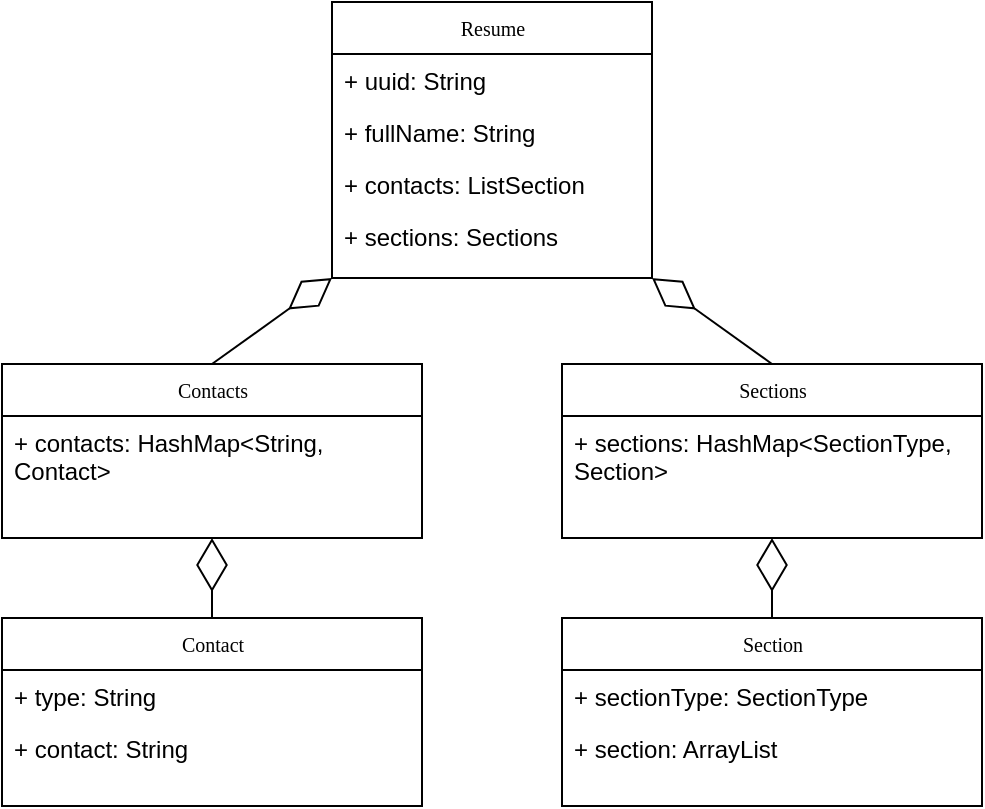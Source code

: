 <mxfile version="20.8.10" type="device" pages="3"><diagram name="v01" id="c4acf3e9-155e-7222-9cf6-157b1a14988f"><mxGraphModel dx="1050" dy="550" grid="1" gridSize="10" guides="1" tooltips="1" connect="1" arrows="1" fold="1" page="1" pageScale="1" pageWidth="850" pageHeight="1100" background="none" math="0" shadow="0"><root><mxCell id="0"/><mxCell id="1" parent="0"/><mxCell id="17acba5748e5396b-20" value="Resume" style="swimlane;html=1;fontStyle=0;childLayout=stackLayout;horizontal=1;startSize=26;fillColor=none;horizontalStack=0;resizeParent=1;resizeLast=0;collapsible=1;marginBottom=0;swimlaneFillColor=#ffffff;rounded=0;shadow=0;comic=0;labelBackgroundColor=none;strokeWidth=1;fontFamily=Verdana;fontSize=10;align=center;" parent="1" vertex="1"><mxGeometry x="345" y="42" width="160" height="138" as="geometry"/></mxCell><mxCell id="17acba5748e5396b-21" value="+ uuid: String" style="text;html=1;strokeColor=none;fillColor=none;align=left;verticalAlign=top;spacingLeft=4;spacingRight=4;whiteSpace=wrap;overflow=hidden;rotatable=0;points=[[0,0.5],[1,0.5]];portConstraint=eastwest;" parent="17acba5748e5396b-20" vertex="1"><mxGeometry y="26" width="160" height="26" as="geometry"/></mxCell><mxCell id="17acba5748e5396b-24" value="+ fullName: String" style="text;html=1;strokeColor=none;fillColor=none;align=left;verticalAlign=top;spacingLeft=4;spacingRight=4;whiteSpace=wrap;overflow=hidden;rotatable=0;points=[[0,0.5],[1,0.5]];portConstraint=eastwest;" parent="17acba5748e5396b-20" vertex="1"><mxGeometry y="52" width="160" height="26" as="geometry"/></mxCell><mxCell id="WMxCPu1k2jJ1rb4h2az1-11" value="+ contacts: ListSection" style="text;html=1;strokeColor=none;fillColor=none;align=left;verticalAlign=top;spacingLeft=4;spacingRight=4;whiteSpace=wrap;overflow=hidden;rotatable=0;points=[[0,0.5],[1,0.5]];portConstraint=eastwest;" parent="17acba5748e5396b-20" vertex="1"><mxGeometry y="78" width="160" height="26" as="geometry"/></mxCell><mxCell id="WMxCPu1k2jJ1rb4h2az1-12" value="+ sections: Sections" style="text;html=1;strokeColor=none;fillColor=none;align=left;verticalAlign=top;spacingLeft=4;spacingRight=4;whiteSpace=wrap;overflow=hidden;rotatable=0;points=[[0,0.5],[1,0.5]];portConstraint=eastwest;" parent="17acba5748e5396b-20" vertex="1"><mxGeometry y="104" width="160" height="26" as="geometry"/></mxCell><mxCell id="17acba5748e5396b-30" value="Contacts" style="swimlane;html=1;fontStyle=0;childLayout=stackLayout;horizontal=1;startSize=26;fillColor=none;horizontalStack=0;resizeParent=1;resizeLast=0;collapsible=1;marginBottom=0;swimlaneFillColor=#ffffff;rounded=0;shadow=0;comic=0;labelBackgroundColor=none;strokeWidth=1;fontFamily=Verdana;fontSize=10;align=center;" parent="1" vertex="1"><mxGeometry x="180" y="223" width="210" height="87" as="geometry"><mxRectangle x="30" y="160" width="90" height="30" as="alternateBounds"/></mxGeometry></mxCell><mxCell id="17acba5748e5396b-31" value="+ contacts: HashMap&amp;lt;String, Contact&amp;gt;" style="text;html=1;strokeColor=none;fillColor=none;align=left;verticalAlign=top;spacingLeft=4;spacingRight=4;whiteSpace=wrap;overflow=hidden;rotatable=0;points=[[0,0.5],[1,0.5]];portConstraint=eastwest;" parent="17acba5748e5396b-30" vertex="1"><mxGeometry y="26" width="210" height="44" as="geometry"/></mxCell><mxCell id="WMxCPu1k2jJ1rb4h2az1-16" value="" style="endArrow=diamondThin;endFill=0;endSize=24;html=1;rounded=0;exitX=0.5;exitY=0;exitDx=0;exitDy=0;entryX=0;entryY=1;entryDx=0;entryDy=0;" parent="1" source="17acba5748e5396b-30" target="17acba5748e5396b-20" edge="1"><mxGeometry width="160" relative="1" as="geometry"><mxPoint x="210" y="190" as="sourcePoint"/><mxPoint x="410" y="200" as="targetPoint"/><Array as="points"/></mxGeometry></mxCell><mxCell id="WMxCPu1k2jJ1rb4h2az1-17" value="" style="endArrow=diamondThin;endFill=0;endSize=24;html=1;rounded=0;entryX=1;entryY=1;entryDx=0;entryDy=0;exitX=0.5;exitY=0;exitDx=0;exitDy=0;" parent="1" source="WMxCPu1k2jJ1rb4h2az1-29" target="17acba5748e5396b-20" edge="1"><mxGeometry width="160" relative="1" as="geometry"><mxPoint x="550" y="220" as="sourcePoint"/><mxPoint x="490" y="180" as="targetPoint"/><Array as="points"/></mxGeometry></mxCell><mxCell id="WMxCPu1k2jJ1rb4h2az1-18" value="Contact" style="swimlane;html=1;fontStyle=0;childLayout=stackLayout;horizontal=1;startSize=26;fillColor=none;horizontalStack=0;resizeParent=1;resizeLast=0;collapsible=1;marginBottom=0;swimlaneFillColor=#ffffff;rounded=0;shadow=0;comic=0;labelBackgroundColor=none;strokeWidth=1;fontFamily=Verdana;fontSize=10;align=center;" parent="1" vertex="1"><mxGeometry x="180" y="350" width="210" height="94" as="geometry"><mxRectangle x="30" y="160" width="90" height="30" as="alternateBounds"/></mxGeometry></mxCell><mxCell id="WMxCPu1k2jJ1rb4h2az1-23" value="+ type: String" style="text;html=1;strokeColor=none;fillColor=none;align=left;verticalAlign=top;spacingLeft=4;spacingRight=4;whiteSpace=wrap;overflow=hidden;rotatable=0;points=[[0,0.5],[1,0.5]];portConstraint=eastwest;" parent="WMxCPu1k2jJ1rb4h2az1-18" vertex="1"><mxGeometry y="26" width="210" height="26" as="geometry"/></mxCell><mxCell id="WMxCPu1k2jJ1rb4h2az1-24" value="+ contact: String" style="text;html=1;strokeColor=none;fillColor=none;align=left;verticalAlign=top;spacingLeft=4;spacingRight=4;whiteSpace=wrap;overflow=hidden;rotatable=0;points=[[0,0.5],[1,0.5]];portConstraint=eastwest;" parent="WMxCPu1k2jJ1rb4h2az1-18" vertex="1"><mxGeometry y="52" width="210" height="26" as="geometry"/></mxCell><mxCell id="WMxCPu1k2jJ1rb4h2az1-20" value="" style="endArrow=diamondThin;endFill=0;endSize=24;html=1;rounded=0;entryX=0.5;entryY=1;entryDx=0;entryDy=0;" parent="1" source="WMxCPu1k2jJ1rb4h2az1-18" target="17acba5748e5396b-30" edge="1"><mxGeometry width="160" relative="1" as="geometry"><mxPoint x="295" y="233" as="sourcePoint"/><mxPoint x="475" y="183" as="targetPoint"/><Array as="points"/></mxGeometry></mxCell><mxCell id="WMxCPu1k2jJ1rb4h2az1-29" value="Sections" style="swimlane;html=1;fontStyle=0;childLayout=stackLayout;horizontal=1;startSize=26;fillColor=none;horizontalStack=0;resizeParent=1;resizeLast=0;collapsible=1;marginBottom=0;swimlaneFillColor=#ffffff;rounded=0;shadow=0;comic=0;labelBackgroundColor=none;strokeWidth=1;fontFamily=Verdana;fontSize=10;align=center;" parent="1" vertex="1"><mxGeometry x="460" y="223" width="210" height="87" as="geometry"><mxRectangle x="30" y="160" width="90" height="30" as="alternateBounds"/></mxGeometry></mxCell><mxCell id="WMxCPu1k2jJ1rb4h2az1-32" value="+ sections: HashMap&amp;lt;SectionType, Section&amp;gt;" style="text;html=1;strokeColor=none;fillColor=none;align=left;verticalAlign=top;spacingLeft=4;spacingRight=4;whiteSpace=wrap;overflow=hidden;rotatable=0;points=[[0,0.5],[1,0.5]];portConstraint=eastwest;" parent="WMxCPu1k2jJ1rb4h2az1-29" vertex="1"><mxGeometry y="26" width="210" height="44" as="geometry"/></mxCell><mxCell id="WMxCPu1k2jJ1rb4h2az1-36" value="Section" style="swimlane;html=1;fontStyle=0;childLayout=stackLayout;horizontal=1;startSize=26;fillColor=none;horizontalStack=0;resizeParent=1;resizeLast=0;collapsible=1;marginBottom=0;swimlaneFillColor=#ffffff;rounded=0;shadow=0;comic=0;labelBackgroundColor=none;strokeWidth=1;fontFamily=Verdana;fontSize=10;align=center;" parent="1" vertex="1"><mxGeometry x="460" y="350" width="210" height="94" as="geometry"><mxRectangle x="30" y="160" width="90" height="30" as="alternateBounds"/></mxGeometry></mxCell><mxCell id="WMxCPu1k2jJ1rb4h2az1-37" value="+ sectionType: SectionType" style="text;html=1;strokeColor=none;fillColor=none;align=left;verticalAlign=top;spacingLeft=4;spacingRight=4;whiteSpace=wrap;overflow=hidden;rotatable=0;points=[[0,0.5],[1,0.5]];portConstraint=eastwest;" parent="WMxCPu1k2jJ1rb4h2az1-36" vertex="1"><mxGeometry y="26" width="210" height="26" as="geometry"/></mxCell><mxCell id="WMxCPu1k2jJ1rb4h2az1-38" value="+ section: ArrayList" style="text;html=1;strokeColor=none;fillColor=none;align=left;verticalAlign=top;spacingLeft=4;spacingRight=4;whiteSpace=wrap;overflow=hidden;rotatable=0;points=[[0,0.5],[1,0.5]];portConstraint=eastwest;" parent="WMxCPu1k2jJ1rb4h2az1-36" vertex="1"><mxGeometry y="52" width="210" height="26" as="geometry"/></mxCell><mxCell id="WMxCPu1k2jJ1rb4h2az1-40" value="" style="endArrow=diamondThin;endFill=0;endSize=24;html=1;rounded=0;exitX=0.5;exitY=0;exitDx=0;exitDy=0;" parent="1" source="WMxCPu1k2jJ1rb4h2az1-36" edge="1"><mxGeometry width="160" relative="1" as="geometry"><mxPoint x="564.66" y="340" as="sourcePoint"/><mxPoint x="565" y="310" as="targetPoint"/><Array as="points"/></mxGeometry></mxCell></root></mxGraphModel></diagram><diagram name="v02" id="24pQuVDfdqvnhQDjrCsb"><mxGraphModel dx="1050" dy="550" grid="1" gridSize="10" guides="1" tooltips="1" connect="1" arrows="1" fold="1" page="1" pageScale="1" pageWidth="850" pageHeight="1100" background="none" math="0" shadow="0"><root><mxCell id="WYB06eppKMOOPyUM7p2Y-0"/><mxCell id="WYB06eppKMOOPyUM7p2Y-1" parent="WYB06eppKMOOPyUM7p2Y-0"/><mxCell id="WYB06eppKMOOPyUM7p2Y-2" value="Resume" style="swimlane;html=1;fontStyle=0;childLayout=stackLayout;horizontal=1;startSize=26;fillColor=none;horizontalStack=0;resizeParent=1;resizeLast=0;collapsible=1;marginBottom=0;swimlaneFillColor=#ffffff;rounded=0;shadow=0;comic=0;labelBackgroundColor=none;strokeWidth=1;fontFamily=Verdana;fontSize=10;align=center;" parent="WYB06eppKMOOPyUM7p2Y-1" vertex="1"><mxGeometry x="40" y="42" width="150" height="138" as="geometry"/></mxCell><mxCell id="WYB06eppKMOOPyUM7p2Y-3" value="+ uuid: String" style="text;html=1;strokeColor=none;fillColor=none;align=left;verticalAlign=top;spacingLeft=4;spacingRight=4;whiteSpace=wrap;overflow=hidden;rotatable=0;points=[[0,0.5],[1,0.5]];portConstraint=eastwest;" parent="WYB06eppKMOOPyUM7p2Y-2" vertex="1"><mxGeometry y="26" width="150" height="26" as="geometry"/></mxCell><mxCell id="WYB06eppKMOOPyUM7p2Y-4" value="+ fullName: String" style="text;html=1;strokeColor=none;fillColor=none;align=left;verticalAlign=top;spacingLeft=4;spacingRight=4;whiteSpace=wrap;overflow=hidden;rotatable=0;points=[[0,0.5],[1,0.5]];portConstraint=eastwest;" parent="WYB06eppKMOOPyUM7p2Y-2" vertex="1"><mxGeometry y="52" width="150" height="26" as="geometry"/></mxCell><mxCell id="WYB06eppKMOOPyUM7p2Y-5" value="+ contacts: ArrayList" style="text;html=1;strokeColor=none;fillColor=none;align=left;verticalAlign=top;spacingLeft=4;spacingRight=4;whiteSpace=wrap;overflow=hidden;rotatable=0;points=[[0,0.5],[1,0.5]];portConstraint=eastwest;" parent="WYB06eppKMOOPyUM7p2Y-2" vertex="1"><mxGeometry y="78" width="150" height="26" as="geometry"/></mxCell><mxCell id="WYB06eppKMOOPyUM7p2Y-6" value="+ sections: HashMap" style="text;html=1;strokeColor=none;fillColor=none;align=left;verticalAlign=top;spacingLeft=4;spacingRight=4;whiteSpace=wrap;overflow=hidden;rotatable=0;points=[[0,0.5],[1,0.5]];portConstraint=eastwest;" parent="WYB06eppKMOOPyUM7p2Y-2" vertex="1"><mxGeometry y="104" width="150" height="26" as="geometry"/></mxCell><mxCell id="bOl2B4faH_N18Sl4Q-fb-0" value="" style="endArrow=diamondThin;endFill=1;endSize=24;html=1;rounded=0;exitX=0;exitY=0.5;exitDx=0;exitDy=0;" parent="WYB06eppKMOOPyUM7p2Y-1" source="bOl2B4faH_N18Sl4Q-fb-7" edge="1"><mxGeometry width="160" relative="1" as="geometry"><mxPoint x="119.4" y="84.148" as="sourcePoint"/><mxPoint x="190" y="130" as="targetPoint"/><Array as="points"><mxPoint x="220" y="57"/><mxPoint x="220" y="130"/></Array></mxGeometry></mxCell><mxCell id="bOl2B4faH_N18Sl4Q-fb-1" value="ListSection" style="swimlane;html=1;fontStyle=0;childLayout=stackLayout;horizontal=1;startSize=26;fillColor=none;horizontalStack=0;resizeParent=1;resizeLast=0;collapsible=1;marginBottom=0;swimlaneFillColor=#ffffff;rounded=0;shadow=0;comic=0;labelBackgroundColor=none;strokeWidth=1;fontFamily=Verdana;fontSize=10;align=center;" parent="WYB06eppKMOOPyUM7p2Y-1" vertex="1"><mxGeometry x="60" y="290" width="160" height="104" as="geometry"><mxRectangle x="30" y="160" width="90" height="30" as="alternateBounds"/></mxGeometry></mxCell><mxCell id="bOl2B4faH_N18Sl4Q-fb-14" value="+ items: ArrayList" style="text;html=1;strokeColor=none;fillColor=none;align=left;verticalAlign=top;spacingLeft=4;spacingRight=4;whiteSpace=wrap;overflow=hidden;rotatable=0;points=[[0,0.5],[1,0.5]];portConstraint=eastwest;" parent="bOl2B4faH_N18Sl4Q-fb-1" vertex="1"><mxGeometry y="26" width="160" height="26" as="geometry"/></mxCell><mxCell id="bOl2B4faH_N18Sl4Q-fb-3" value="AbstractSection" style="swimlane;html=1;fontStyle=0;childLayout=stackLayout;horizontal=1;startSize=26;fillColor=none;horizontalStack=0;resizeParent=1;resizeLast=0;collapsible=1;marginBottom=0;swimlaneFillColor=#ffffff;rounded=0;shadow=0;comic=0;labelBackgroundColor=none;strokeWidth=1;fontFamily=Verdana;fontSize=10;align=center;" parent="WYB06eppKMOOPyUM7p2Y-1" vertex="1"><mxGeometry x="250" y="146" width="120" height="84" as="geometry"><mxRectangle x="30" y="160" width="90" height="30" as="alternateBounds"/></mxGeometry></mxCell><mxCell id="bOl2B4faH_N18Sl4Q-fb-23" value="+ type: SectionType" style="text;html=1;strokeColor=none;fillColor=none;align=left;verticalAlign=top;spacingLeft=4;spacingRight=4;whiteSpace=wrap;overflow=hidden;rotatable=0;points=[[0,0.5],[1,0.5]];portConstraint=eastwest;" parent="bOl2B4faH_N18Sl4Q-fb-3" vertex="1"><mxGeometry y="26" width="120" height="26" as="geometry"/></mxCell><mxCell id="bOl2B4faH_N18Sl4Q-fb-5" value="" style="endArrow=diamondThin;endFill=1;endSize=24;html=1;rounded=0;entryX=1;entryY=0.5;entryDx=0;entryDy=0;exitX=-0.008;exitY=0.144;exitDx=0;exitDy=0;exitPerimeter=0;" parent="WYB06eppKMOOPyUM7p2Y-1" source="bOl2B4faH_N18Sl4Q-fb-3" target="WYB06eppKMOOPyUM7p2Y-6" edge="1"><mxGeometry width="160" relative="1" as="geometry"><mxPoint x="270" y="160" as="sourcePoint"/><mxPoint x="460" y="170" as="targetPoint"/><Array as="points"/></mxGeometry></mxCell><mxCell id="bOl2B4faH_N18Sl4Q-fb-7" value="String" style="html=1;" parent="WYB06eppKMOOPyUM7p2Y-1" vertex="1"><mxGeometry x="250" y="42" width="120" height="30" as="geometry"/></mxCell><mxCell id="bOl2B4faH_N18Sl4Q-fb-8" value="Extends" style="endArrow=block;endSize=16;endFill=0;html=1;rounded=0;exitX=0.5;exitY=0;exitDx=0;exitDy=0;" parent="WYB06eppKMOOPyUM7p2Y-1" source="bOl2B4faH_N18Sl4Q-fb-1" edge="1"><mxGeometry width="160" relative="1" as="geometry"><mxPoint x="74" y="300" as="sourcePoint"/><mxPoint x="260" y="230" as="targetPoint"/><Array as="points"><mxPoint x="140" y="260"/><mxPoint x="260" y="260"/></Array></mxGeometry></mxCell><mxCell id="bOl2B4faH_N18Sl4Q-fb-13" value="Extends" style="endArrow=block;endSize=16;endFill=0;html=1;rounded=0;exitX=0.5;exitY=0;exitDx=0;exitDy=0;" parent="WYB06eppKMOOPyUM7p2Y-1" source="bOl2B4faH_N18Sl4Q-fb-18" edge="1"><mxGeometry width="160" relative="1" as="geometry"><mxPoint x="483.64" y="250.522" as="sourcePoint"/><mxPoint x="360" y="230" as="targetPoint"/><Array as="points"><mxPoint x="480" y="260"/><mxPoint x="360" y="260"/></Array></mxGeometry></mxCell><mxCell id="bOl2B4faH_N18Sl4Q-fb-15" value="TextSection" style="swimlane;html=1;fontStyle=0;childLayout=stackLayout;horizontal=1;startSize=26;fillColor=none;horizontalStack=0;resizeParent=1;resizeLast=0;collapsible=1;marginBottom=0;swimlaneFillColor=#ffffff;rounded=0;shadow=0;comic=0;labelBackgroundColor=none;strokeWidth=1;fontFamily=Verdana;fontSize=10;align=center;" parent="WYB06eppKMOOPyUM7p2Y-1" vertex="1"><mxGeometry x="230" y="290" width="160" height="87" as="geometry"><mxRectangle x="30" y="160" width="90" height="30" as="alternateBounds"/></mxGeometry></mxCell><mxCell id="bOl2B4faH_N18Sl4Q-fb-16" value="+ content: Stiring" style="text;html=1;strokeColor=none;fillColor=none;align=left;verticalAlign=top;spacingLeft=4;spacingRight=4;whiteSpace=wrap;overflow=hidden;rotatable=0;points=[[0,0.5],[1,0.5]];portConstraint=eastwest;" parent="bOl2B4faH_N18Sl4Q-fb-15" vertex="1"><mxGeometry y="26" width="160" height="26" as="geometry"/></mxCell><mxCell id="bOl2B4faH_N18Sl4Q-fb-17" value="Extends" style="endArrow=block;endSize=16;endFill=0;html=1;rounded=0;entryX=0.5;entryY=1;entryDx=0;entryDy=0;exitX=0.5;exitY=0;exitDx=0;exitDy=0;" parent="WYB06eppKMOOPyUM7p2Y-1" source="bOl2B4faH_N18Sl4Q-fb-15" target="bOl2B4faH_N18Sl4Q-fb-3" edge="1"><mxGeometry width="160" relative="1" as="geometry"><mxPoint x="150" y="250" as="sourcePoint"/><mxPoint x="310" y="250" as="targetPoint"/></mxGeometry></mxCell><mxCell id="bOl2B4faH_N18Sl4Q-fb-18" value="MapSection" style="swimlane;html=1;fontStyle=0;childLayout=stackLayout;horizontal=1;startSize=26;fillColor=none;horizontalStack=0;resizeParent=1;resizeLast=0;collapsible=1;marginBottom=0;swimlaneFillColor=#ffffff;rounded=0;shadow=0;comic=0;labelBackgroundColor=none;strokeWidth=1;fontFamily=Verdana;fontSize=10;align=center;" parent="WYB06eppKMOOPyUM7p2Y-1" vertex="1"><mxGeometry x="400" y="290" width="160" height="60" as="geometry"><mxRectangle x="30" y="160" width="90" height="30" as="alternateBounds"/></mxGeometry></mxCell><mxCell id="bOl2B4faH_N18Sl4Q-fb-19" value="+ items: HashMap" style="text;html=1;strokeColor=none;fillColor=none;align=left;verticalAlign=top;spacingLeft=4;spacingRight=4;whiteSpace=wrap;overflow=hidden;rotatable=0;points=[[0,0.5],[1,0.5]];portConstraint=eastwest;" parent="bOl2B4faH_N18Sl4Q-fb-18" vertex="1"><mxGeometry y="26" width="160" height="26" as="geometry"/></mxCell><mxCell id="bOl2B4faH_N18Sl4Q-fb-20" value="String" style="html=1;" parent="WYB06eppKMOOPyUM7p2Y-1" vertex="1"><mxGeometry x="60" y="410" width="160" height="30" as="geometry"/></mxCell><mxCell id="bOl2B4faH_N18Sl4Q-fb-21" value="" style="endArrow=diamondThin;endFill=1;endSize=24;html=1;rounded=0;exitX=0.5;exitY=0;exitDx=0;exitDy=0;entryX=0;entryY=0.5;entryDx=0;entryDy=0;" parent="WYB06eppKMOOPyUM7p2Y-1" source="bOl2B4faH_N18Sl4Q-fb-20" target="bOl2B4faH_N18Sl4Q-fb-14" edge="1"><mxGeometry width="160" relative="1" as="geometry"><mxPoint x="130" y="260" as="sourcePoint"/><mxPoint x="290" y="260" as="targetPoint"/><Array as="points"><mxPoint x="140" y="400"/><mxPoint x="30" y="400"/><mxPoint x="30" y="329"/></Array></mxGeometry></mxCell><mxCell id="bOl2B4faH_N18Sl4Q-fb-27" value="Item" style="swimlane;html=1;fontStyle=0;childLayout=stackLayout;horizontal=1;startSize=26;fillColor=none;horizontalStack=0;resizeParent=1;resizeLast=0;collapsible=1;marginBottom=0;swimlaneFillColor=#ffffff;rounded=0;shadow=0;comic=0;labelBackgroundColor=none;strokeWidth=1;fontFamily=Verdana;fontSize=10;align=center;" parent="WYB06eppKMOOPyUM7p2Y-1" vertex="1"><mxGeometry x="400" y="370" width="160" height="100" as="geometry"><mxRectangle x="30" y="160" width="90" height="30" as="alternateBounds"/></mxGeometry></mxCell><mxCell id="bOl2B4faH_N18Sl4Q-fb-28" value="+ textItem: String" style="text;html=1;strokeColor=none;fillColor=none;align=left;verticalAlign=top;spacingLeft=4;spacingRight=4;whiteSpace=wrap;overflow=hidden;rotatable=0;points=[[0,0.5],[1,0.5]];portConstraint=eastwest;" parent="bOl2B4faH_N18Sl4Q-fb-27" vertex="1"><mxGeometry y="26" width="160" height="26" as="geometry"/></mxCell><mxCell id="bOl2B4faH_N18Sl4Q-fb-33" value="+ dataList: DataList" style="text;html=1;strokeColor=none;fillColor=none;align=left;verticalAlign=top;spacingLeft=4;spacingRight=4;whiteSpace=wrap;overflow=hidden;rotatable=0;points=[[0,0.5],[1,0.5]];portConstraint=eastwest;" parent="bOl2B4faH_N18Sl4Q-fb-27" vertex="1"><mxGeometry y="52" width="160" height="26" as="geometry"/></mxCell><mxCell id="bOl2B4faH_N18Sl4Q-fb-34" value="String" style="html=1;" parent="WYB06eppKMOOPyUM7p2Y-1" vertex="1"><mxGeometry x="600" y="394" width="120" height="36" as="geometry"/></mxCell><mxCell id="bOl2B4faH_N18Sl4Q-fb-35" value="" style="endArrow=diamondThin;endFill=1;endSize=24;html=1;rounded=0;entryX=1;entryY=0.5;entryDx=0;entryDy=0;exitX=0;exitY=0.5;exitDx=0;exitDy=0;" parent="WYB06eppKMOOPyUM7p2Y-1" source="bOl2B4faH_N18Sl4Q-fb-34" edge="1"><mxGeometry width="160" relative="1" as="geometry"><mxPoint x="590" y="411" as="sourcePoint"/><mxPoint x="560" y="410.9" as="targetPoint"/><Array as="points"/></mxGeometry></mxCell><mxCell id="bOl2B4faH_N18Sl4Q-fb-37" value="Data" style="html=1;" parent="WYB06eppKMOOPyUM7p2Y-1" vertex="1"><mxGeometry x="600" y="434" width="120" height="36" as="geometry"/></mxCell><mxCell id="bOl2B4faH_N18Sl4Q-fb-38" value="" style="endArrow=diamondThin;endFill=1;endSize=24;html=1;rounded=0;entryX=1;entryY=0.5;entryDx=0;entryDy=0;exitX=0;exitY=0.5;exitDx=0;exitDy=0;" parent="WYB06eppKMOOPyUM7p2Y-1" source="bOl2B4faH_N18Sl4Q-fb-37" edge="1"><mxGeometry width="160" relative="1" as="geometry"><mxPoint x="590" y="451" as="sourcePoint"/><mxPoint x="560" y="450.9" as="targetPoint"/><Array as="points"/></mxGeometry></mxCell><mxCell id="bOl2B4faH_N18Sl4Q-fb-29" value="" style="endArrow=diamondThin;endFill=1;endSize=24;html=1;rounded=0;exitX=0.5;exitY=0;exitDx=0;exitDy=0;entryX=1;entryY=0.5;entryDx=0;entryDy=0;" parent="WYB06eppKMOOPyUM7p2Y-1" source="bOl2B4faH_N18Sl4Q-fb-27" target="bOl2B4faH_N18Sl4Q-fb-19" edge="1"><mxGeometry width="160" relative="1" as="geometry"><mxPoint x="640" y="410" as="sourcePoint"/><mxPoint x="560" y="340" as="targetPoint"/><Array as="points"><mxPoint x="480" y="360"/><mxPoint x="590" y="360"/><mxPoint x="590" y="329"/></Array></mxGeometry></mxCell></root></mxGraphModel></diagram><diagram name="v03" id="4BhNyUoNE5unb8BdPf8I"><mxGraphModel dx="1235" dy="647" grid="1" gridSize="10" guides="1" tooltips="1" connect="1" arrows="1" fold="1" page="1" pageScale="1" pageWidth="850" pageHeight="1100" background="none" math="0" shadow="0"><root><mxCell id="rv9P43z_WU_cr01zuXLr-0"/><mxCell id="rv9P43z_WU_cr01zuXLr-1" parent="rv9P43z_WU_cr01zuXLr-0"/><mxCell id="rv9P43z_WU_cr01zuXLr-2" value="Resume" style="swimlane;html=1;fontStyle=0;childLayout=stackLayout;horizontal=1;startSize=26;fillColor=none;horizontalStack=0;resizeParent=1;resizeLast=0;collapsible=1;marginBottom=0;swimlaneFillColor=#ffffff;rounded=0;shadow=0;comic=0;labelBackgroundColor=none;strokeWidth=1;fontFamily=Verdana;fontSize=10;align=center;" vertex="1" parent="rv9P43z_WU_cr01zuXLr-1"><mxGeometry x="40" y="42" width="270" height="138" as="geometry"/></mxCell><mxCell id="rv9P43z_WU_cr01zuXLr-3" value="+ uuid: String" style="text;html=1;strokeColor=none;fillColor=none;align=left;verticalAlign=top;spacingLeft=4;spacingRight=4;whiteSpace=wrap;overflow=hidden;rotatable=0;points=[[0,0.5],[1,0.5]];portConstraint=eastwest;" vertex="1" parent="rv9P43z_WU_cr01zuXLr-2"><mxGeometry y="26" width="270" height="26" as="geometry"/></mxCell><mxCell id="rv9P43z_WU_cr01zuXLr-4" value="+ fullName: String" style="text;html=1;strokeColor=none;fillColor=none;align=left;verticalAlign=top;spacingLeft=4;spacingRight=4;whiteSpace=wrap;overflow=hidden;rotatable=0;points=[[0,0.5],[1,0.5]];portConstraint=eastwest;" vertex="1" parent="rv9P43z_WU_cr01zuXLr-2"><mxGeometry y="52" width="270" height="26" as="geometry"/></mxCell><mxCell id="rv9P43z_WU_cr01zuXLr-5" value="+ contacts:Map&amp;lt;String, String&amp;gt;" style="text;html=1;strokeColor=none;fillColor=none;align=left;verticalAlign=top;spacingLeft=4;spacingRight=4;whiteSpace=wrap;overflow=hidden;rotatable=0;points=[[0,0.5],[1,0.5]];portConstraint=eastwest;" vertex="1" parent="rv9P43z_WU_cr01zuXLr-2"><mxGeometry y="78" width="270" height="26" as="geometry"/></mxCell><mxCell id="rv9P43z_WU_cr01zuXLr-6" value="+ sections: Map&amp;lt;SectionType, AbstractSection&amp;gt;" style="text;html=1;strokeColor=none;fillColor=none;align=left;verticalAlign=top;spacingLeft=4;spacingRight=4;whiteSpace=wrap;overflow=hidden;rotatable=0;points=[[0,0.5],[1,0.5]];portConstraint=eastwest;" vertex="1" parent="rv9P43z_WU_cr01zuXLr-2"><mxGeometry y="104" width="270" height="26" as="geometry"/></mxCell><mxCell id="rv9P43z_WU_cr01zuXLr-7" value="" style="endArrow=diamondThin;endFill=1;endSize=24;html=1;rounded=0;exitX=0;exitY=0.5;exitDx=0;exitDy=0;entryX=1;entryY=0.5;entryDx=0;entryDy=0;" edge="1" parent="rv9P43z_WU_cr01zuXLr-1" source="rv9P43z_WU_cr01zuXLr-13" target="rv9P43z_WU_cr01zuXLr-5"><mxGeometry width="160" relative="1" as="geometry"><mxPoint x="119.4" y="84.148" as="sourcePoint"/><mxPoint x="340" y="130" as="targetPoint"/><Array as="points"><mxPoint x="350" y="61"/><mxPoint x="350" y="133"/></Array></mxGeometry></mxCell><mxCell id="rv9P43z_WU_cr01zuXLr-8" value="ListSection" style="swimlane;html=1;fontStyle=0;childLayout=stackLayout;horizontal=1;startSize=26;fillColor=none;horizontalStack=0;resizeParent=1;resizeLast=0;collapsible=1;marginBottom=0;swimlaneFillColor=#ffffff;rounded=0;shadow=0;comic=0;labelBackgroundColor=none;strokeWidth=1;fontFamily=Verdana;fontSize=10;align=center;" vertex="1" parent="rv9P43z_WU_cr01zuXLr-1"><mxGeometry x="180" y="290" width="160" height="60" as="geometry"><mxRectangle x="30" y="160" width="90" height="30" as="alternateBounds"/></mxGeometry></mxCell><mxCell id="rv9P43z_WU_cr01zuXLr-9" value="+ items: List&amp;lt;String&amp;gt;" style="text;html=1;strokeColor=none;fillColor=none;align=left;verticalAlign=top;spacingLeft=4;spacingRight=4;whiteSpace=wrap;overflow=hidden;rotatable=0;points=[[0,0.5],[1,0.5]];portConstraint=eastwest;" vertex="1" parent="rv9P43z_WU_cr01zuXLr-8"><mxGeometry y="26" width="160" height="26" as="geometry"/></mxCell><mxCell id="rv9P43z_WU_cr01zuXLr-10" value="AbstractSection" style="swimlane;html=1;fontStyle=0;childLayout=stackLayout;horizontal=1;startSize=26;fillColor=none;horizontalStack=0;resizeParent=1;resizeLast=0;collapsible=1;marginBottom=0;swimlaneFillColor=#ffffff;rounded=0;shadow=0;comic=0;labelBackgroundColor=none;strokeWidth=1;fontFamily=Verdana;fontSize=10;align=center;" vertex="1" parent="rv9P43z_WU_cr01zuXLr-1"><mxGeometry x="380" y="146" width="120" height="84" as="geometry"><mxRectangle x="30" y="160" width="90" height="30" as="alternateBounds"/></mxGeometry></mxCell><mxCell id="rv9P43z_WU_cr01zuXLr-12" value="" style="endArrow=diamondThin;endFill=1;endSize=24;html=1;rounded=0;entryX=1;entryY=0.5;entryDx=0;entryDy=0;exitX=-0.008;exitY=0.144;exitDx=0;exitDy=0;exitPerimeter=0;" edge="1" parent="rv9P43z_WU_cr01zuXLr-1" source="rv9P43z_WU_cr01zuXLr-10" target="rv9P43z_WU_cr01zuXLr-6"><mxGeometry width="160" relative="1" as="geometry"><mxPoint x="270" y="160" as="sourcePoint"/><mxPoint x="460" y="170" as="targetPoint"/><Array as="points"/></mxGeometry></mxCell><mxCell id="rv9P43z_WU_cr01zuXLr-13" value="String" style="html=1;" vertex="1" parent="rv9P43z_WU_cr01zuXLr-1"><mxGeometry x="380" y="42" width="120" height="38" as="geometry"/></mxCell><mxCell id="rv9P43z_WU_cr01zuXLr-14" value="Extends" style="endArrow=block;endSize=16;endFill=0;html=1;rounded=0;exitX=0.5;exitY=0;exitDx=0;exitDy=0;" edge="1" parent="rv9P43z_WU_cr01zuXLr-1"><mxGeometry width="160" relative="1" as="geometry"><mxPoint x="300" y="290" as="sourcePoint"/><mxPoint x="400" y="230" as="targetPoint"/><Array as="points"><mxPoint x="300" y="260"/><mxPoint x="400" y="260"/></Array></mxGeometry></mxCell><mxCell id="rv9P43z_WU_cr01zuXLr-15" value="Extends" style="endArrow=block;endSize=16;endFill=0;html=1;rounded=0;exitX=0.5;exitY=0;exitDx=0;exitDy=0;" edge="1" parent="rv9P43z_WU_cr01zuXLr-1" source="rv9P43z_WU_cr01zuXLr-19"><mxGeometry width="160" relative="1" as="geometry"><mxPoint x="643.64" y="250.522" as="sourcePoint"/><mxPoint x="480" y="230" as="targetPoint"/><Array as="points"><mxPoint x="620" y="260"/><mxPoint x="480" y="260"/></Array></mxGeometry></mxCell><mxCell id="rv9P43z_WU_cr01zuXLr-16" value="TextSection" style="swimlane;html=1;fontStyle=0;childLayout=stackLayout;horizontal=1;startSize=26;fillColor=none;horizontalStack=0;resizeParent=1;resizeLast=0;collapsible=1;marginBottom=0;swimlaneFillColor=#ffffff;rounded=0;shadow=0;comic=0;labelBackgroundColor=none;strokeWidth=1;fontFamily=Verdana;fontSize=10;align=center;" vertex="1" parent="rv9P43z_WU_cr01zuXLr-1"><mxGeometry x="360" y="290" width="160" height="60" as="geometry"><mxRectangle x="30" y="160" width="90" height="30" as="alternateBounds"/></mxGeometry></mxCell><mxCell id="rv9P43z_WU_cr01zuXLr-17" value="+ content: Stiring" style="text;html=1;strokeColor=none;fillColor=none;align=left;verticalAlign=top;spacingLeft=4;spacingRight=4;whiteSpace=wrap;overflow=hidden;rotatable=0;points=[[0,0.5],[1,0.5]];portConstraint=eastwest;" vertex="1" parent="rv9P43z_WU_cr01zuXLr-16"><mxGeometry y="26" width="160" height="26" as="geometry"/></mxCell><mxCell id="rv9P43z_WU_cr01zuXLr-18" value="Extends" style="endArrow=block;endSize=16;endFill=0;html=1;rounded=0;entryX=0.5;entryY=1;entryDx=0;entryDy=0;exitX=0.5;exitY=0;exitDx=0;exitDy=0;" edge="1" parent="rv9P43z_WU_cr01zuXLr-1" source="rv9P43z_WU_cr01zuXLr-16" target="rv9P43z_WU_cr01zuXLr-10"><mxGeometry width="160" relative="1" as="geometry"><mxPoint x="310" y="250" as="sourcePoint"/><mxPoint x="470" y="250" as="targetPoint"/></mxGeometry></mxCell><mxCell id="rv9P43z_WU_cr01zuXLr-19" value="OrganizationSection" style="swimlane;html=1;fontStyle=0;childLayout=stackLayout;horizontal=1;startSize=26;fillColor=none;horizontalStack=0;resizeParent=1;resizeLast=0;collapsible=1;marginBottom=0;swimlaneFillColor=#ffffff;rounded=0;shadow=0;comic=0;labelBackgroundColor=none;strokeWidth=1;fontFamily=Verdana;fontSize=10;align=center;" vertex="1" parent="rv9P43z_WU_cr01zuXLr-1"><mxGeometry x="540" y="290" width="160" height="110" as="geometry"><mxRectangle x="30" y="160" width="90" height="30" as="alternateBounds"/></mxGeometry></mxCell><mxCell id="rv9P43z_WU_cr01zuXLr-20" value="+ name: String" style="text;html=1;strokeColor=none;fillColor=none;align=left;verticalAlign=top;spacingLeft=4;spacingRight=4;whiteSpace=wrap;overflow=hidden;rotatable=0;points=[[0,0.5],[1,0.5]];portConstraint=eastwest;" vertex="1" parent="rv9P43z_WU_cr01zuXLr-19"><mxGeometry y="26" width="160" height="26" as="geometry"/></mxCell><mxCell id="UYSqxM7SiNNHQ2uIPVXH-0" value="+ website: String" style="text;html=1;strokeColor=none;fillColor=none;align=left;verticalAlign=top;spacingLeft=4;spacingRight=4;whiteSpace=wrap;overflow=hidden;rotatable=0;points=[[0,0.5],[1,0.5]];portConstraint=eastwest;" vertex="1" parent="rv9P43z_WU_cr01zuXLr-19"><mxGeometry y="52" width="160" height="26" as="geometry"/></mxCell><mxCell id="UYSqxM7SiNNHQ2uIPVXH-1" value="+ periods: List&amp;lt;Period&amp;gt;" style="text;html=1;strokeColor=none;fillColor=none;align=left;verticalAlign=top;spacingLeft=4;spacingRight=4;whiteSpace=wrap;overflow=hidden;rotatable=0;points=[[0,0.5],[1,0.5]];portConstraint=eastwest;" vertex="1" parent="rv9P43z_WU_cr01zuXLr-19"><mxGeometry y="78" width="160" height="26" as="geometry"/></mxCell><mxCell id="rv9P43z_WU_cr01zuXLr-23" value="Period" style="swimlane;html=1;fontStyle=0;childLayout=stackLayout;horizontal=1;startSize=26;fillColor=none;horizontalStack=0;resizeParent=1;resizeLast=0;collapsible=1;marginBottom=0;swimlaneFillColor=#ffffff;rounded=0;shadow=0;comic=0;labelBackgroundColor=none;strokeWidth=1;fontFamily=Verdana;fontSize=10;align=center;" vertex="1" parent="rv9P43z_WU_cr01zuXLr-1"><mxGeometry x="540" y="420" width="160" height="140" as="geometry"><mxRectangle x="30" y="160" width="90" height="30" as="alternateBounds"/></mxGeometry></mxCell><mxCell id="UYSqxM7SiNNHQ2uIPVXH-4" value="+ title: String" style="text;html=1;strokeColor=none;fillColor=none;align=left;verticalAlign=top;spacingLeft=4;spacingRight=4;whiteSpace=wrap;overflow=hidden;rotatable=0;points=[[0,0.5],[1,0.5]];portConstraint=eastwest;" vertex="1" parent="rv9P43z_WU_cr01zuXLr-23"><mxGeometry y="26" width="160" height="26" as="geometry"/></mxCell><mxCell id="UYSqxM7SiNNHQ2uIPVXH-2" value="+ description: String" style="text;html=1;strokeColor=none;fillColor=none;align=left;verticalAlign=top;spacingLeft=4;spacingRight=4;whiteSpace=wrap;overflow=hidden;rotatable=0;points=[[0,0.5],[1,0.5]];portConstraint=eastwest;" vertex="1" parent="rv9P43z_WU_cr01zuXLr-23"><mxGeometry y="52" width="160" height="26" as="geometry"/></mxCell><mxCell id="rv9P43z_WU_cr01zuXLr-24" value="+ startDate: Data" style="text;html=1;strokeColor=none;fillColor=none;align=left;verticalAlign=top;spacingLeft=4;spacingRight=4;whiteSpace=wrap;overflow=hidden;rotatable=0;points=[[0,0.5],[1,0.5]];portConstraint=eastwest;" vertex="1" parent="rv9P43z_WU_cr01zuXLr-23"><mxGeometry y="78" width="160" height="26" as="geometry"/></mxCell><mxCell id="UYSqxM7SiNNHQ2uIPVXH-5" value="+ endDate: Data" style="text;html=1;strokeColor=none;fillColor=none;align=left;verticalAlign=top;spacingLeft=4;spacingRight=4;whiteSpace=wrap;overflow=hidden;rotatable=0;points=[[0,0.5],[1,0.5]];portConstraint=eastwest;" vertex="1" parent="rv9P43z_WU_cr01zuXLr-23"><mxGeometry y="104" width="160" height="26" as="geometry"/></mxCell><mxCell id="rv9P43z_WU_cr01zuXLr-29" value="" style="endArrow=diamondThin;endFill=1;endSize=24;html=1;rounded=0;entryX=1;entryY=0.5;entryDx=0;entryDy=0;exitX=0.5;exitY=0;exitDx=0;exitDy=0;" edge="1" parent="rv9P43z_WU_cr01zuXLr-1" source="rv9P43z_WU_cr01zuXLr-23" target="UYSqxM7SiNNHQ2uIPVXH-1"><mxGeometry width="160" relative="1" as="geometry"><mxPoint x="760" y="452.0" as="sourcePoint"/><mxPoint x="720" y="450.9" as="targetPoint"/><Array as="points"><mxPoint x="620" y="410"/><mxPoint x="730" y="410"/><mxPoint x="730" y="381"/></Array></mxGeometry></mxCell></root></mxGraphModel></diagram></mxfile>
